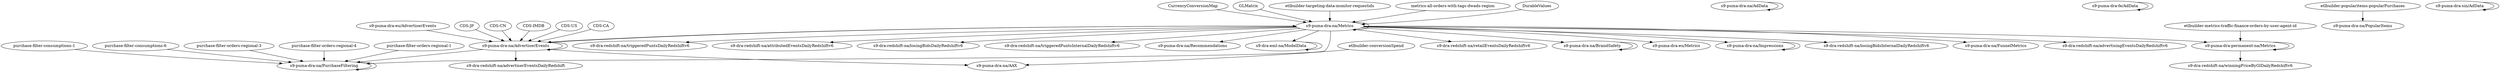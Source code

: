 digraph {
	"s9-puma-dra-na/Metrics" -> "s9-puma-dra-na/Metrics"
	"s9-puma-dra-na/Metrics" -> "s9-dra-eml-na/ModelData"
	"s9-puma-dra-na/AdvertiserEvents" -> "s9-puma-dra-na/PurchaseFiltering"
	"s9-puma-dra-na/Metrics" -> "s9-dra-redshift-na/retailEventsDailyRedshiftv6"
	"s9-puma-dra-na/AdvertiserEvents" -> "s9-puma-dra-na/AdvertiserEvents"
	"s9-puma-dra-na/AdData" -> "s9-puma-dra-na/AdData"
	"s9-puma-dra-na/AdvertiserEvents" -> "s9-puma-dra-na/AAX"
	"CDS-CN" -> "s9-puma-dra-na/AdvertiserEvents"
	"s9-puma-dra-permanent-na/Metrics" -> "s9-puma-dra-permanent-na/Metrics"
	"s9-dra-eml-na/ModelData" -> "s9-dra-eml-na/ModelData"
	"s9-puma-dra-na/Metrics" -> "s9-puma-dra-na/BrandSafety"
	"etlbuilder-metrics-traffic-finance-orders-by-user-agent-id" -> "s9-puma-dra-permanent-na/Metrics"
	"s9-puma-dra-na/Metrics" -> "s9-puma-dra-eu/Metrics"
	"s9-puma-dra-na/AdvertiserEvents" -> "s9-dra-redshift-na/advertiserEventsDailyRedshift"
	"purchase-filter-orders-regional-3" -> "s9-puma-dra-na/PurchaseFiltering"
	"CurrencyConversionMap" -> "s9-puma-dra-na/Metrics"
	"purchase-filter-orders-regional-4" -> "s9-puma-dra-na/PurchaseFiltering"
	"s9-puma-dra-na/Metrics" -> "s9-puma-dra-na/Impressions"
	"s9-puma-dra-fe/AdData" -> "s9-puma-dra-fe/AdData"
	"CDS-IMDB" -> "s9-puma-dra-na/AdvertiserEvents"
	"s9-puma-dra-na/Metrics" -> "s9-dra-redshift-na/losingBidsInternalDailyRedshiftv6"
	"etlbuilder-conversionSpend" -> "s9-puma-dra-na/AAX"
	"s9-puma-dra-na/Metrics" -> "s9-puma-dra-na/FunnelMetrics"
	"s9-puma-dra-na/Metrics" -> "s9-dra-redshift-na/advertisingEventsDailyRedshiftv6"
	"CDS-US" -> "s9-puma-dra-na/AdvertiserEvents"
	"s9-puma-dra-na/Metrics" -> "s9-dra-redshift-na/triggeredPuntsDailyRedshiftv6"
	"s9-puma-dra-na/Metrics" -> "s9-dra-redshift-na/attributedEventsDailyRedshiftv6"
	"CDS-CA" -> "s9-puma-dra-na/AdvertiserEvents"
	"s9-puma-dra-na/Metrics" -> "s9-puma-dra-permanent-na/Metrics"
	"s9-puma-dra-eu/AdvertiserEvents" -> "s9-puma-dra-na/AdvertiserEvents"
	"s9-puma-dra-na/BrandSafety" -> "s9-puma-dra-na/BrandSafety"
	"s9-puma-dra-na/PurchaseFiltering" -> "s9-puma-dra-na/PurchaseFiltering"
	"CDS-JP" -> "s9-puma-dra-na/AdvertiserEvents"
	"etlbuilder-popularitems-popularPurchases" -> "s9-puma-dra-na/PopularItems"
	"s9-puma-dra-na/Metrics" -> "s9-puma-dra-na/AdvertiserEvents"
	"purchase-filter-orders-regional-1" -> "s9-puma-dra-na/PurchaseFiltering"
	"s9-puma-dra-na/Impressions" -> "s9-puma-dra-na/Impressions"
	"s9-puma-dra-na/Metrics" -> "s9-dra-redshift-na/losingBidsDailyRedshiftv6"
	"s9-puma-dra-na/Metrics" -> "s9-puma-dra-na/PurchaseFiltering"
	"GLMatrix" -> "s9-puma-dra-na/Metrics"
	"etlbuilder-targeting-data-monitor-requestids" -> "s9-puma-dra-na/Metrics"
	"purchase-filter-consumptions-1" -> "s9-puma-dra-na/PurchaseFiltering"
	"s9-puma-dra-na/AdvertiserEvents" -> "s9-puma-dra-na/Metrics"
	"purchase-filter-consumptions-6" -> "s9-puma-dra-na/PurchaseFiltering"
	"metrics-all-orders-with-tags-dwads-region" -> "s9-puma-dra-na/Metrics"
	"s9-puma-dra-na/Metrics" -> "s9-dra-redshift-na/triggeredPuntsInternalDailyRedshiftv6"
	"s9-puma-dra-permanent-na/Metrics" -> "s9-dra-redshift-na/winningPriceByGlDailyRedshiftv6"
	"DurableValues" -> "s9-puma-dra-na/Metrics"
	"s9-puma-dra-sin/AdData" -> "s9-puma-dra-sin/AdData"
	"s9-puma-dra-na/Metrics" -> "s9-puma-dra-na/Recommendations"
}